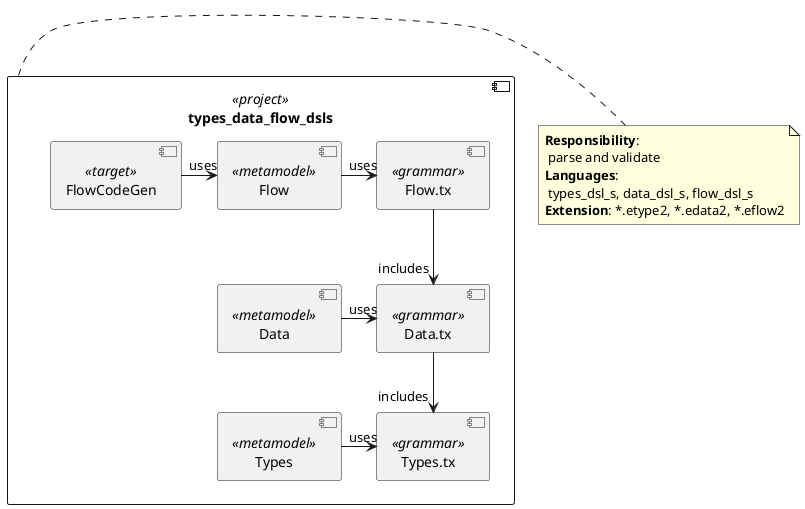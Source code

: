 @startuml
component types_data_flow_dsls <<project>> {
	component Types.tx <<grammar>> as TypesG
	component Data.tx <<grammar>> as DataG
	component Flow.tx <<grammar>> as FlowG

	component Types <<metamodel>> as Types
	component Data <<metamodel>> as Data
	component Flow <<metamodel>> as Flow

	component FlowCodeGen <<target>> as FlowCodeGen

}

note as Note
**Responsibility**:
 parse and validate
**Languages**:
 types_dsl_s, data_dsl_s, flow_dsl_s
**Extension**: *.etype2, *.edata2, *.eflow2
end note

types_data_flow_dsls . Note

DataG --> "includes" TypesG
FlowG --> "includes" DataG

Types -> "uses" TypesG
Data -> "uses" DataG
Flow -> "uses" FlowG

FlowCodeGen -> "uses" Flow

@enduml

